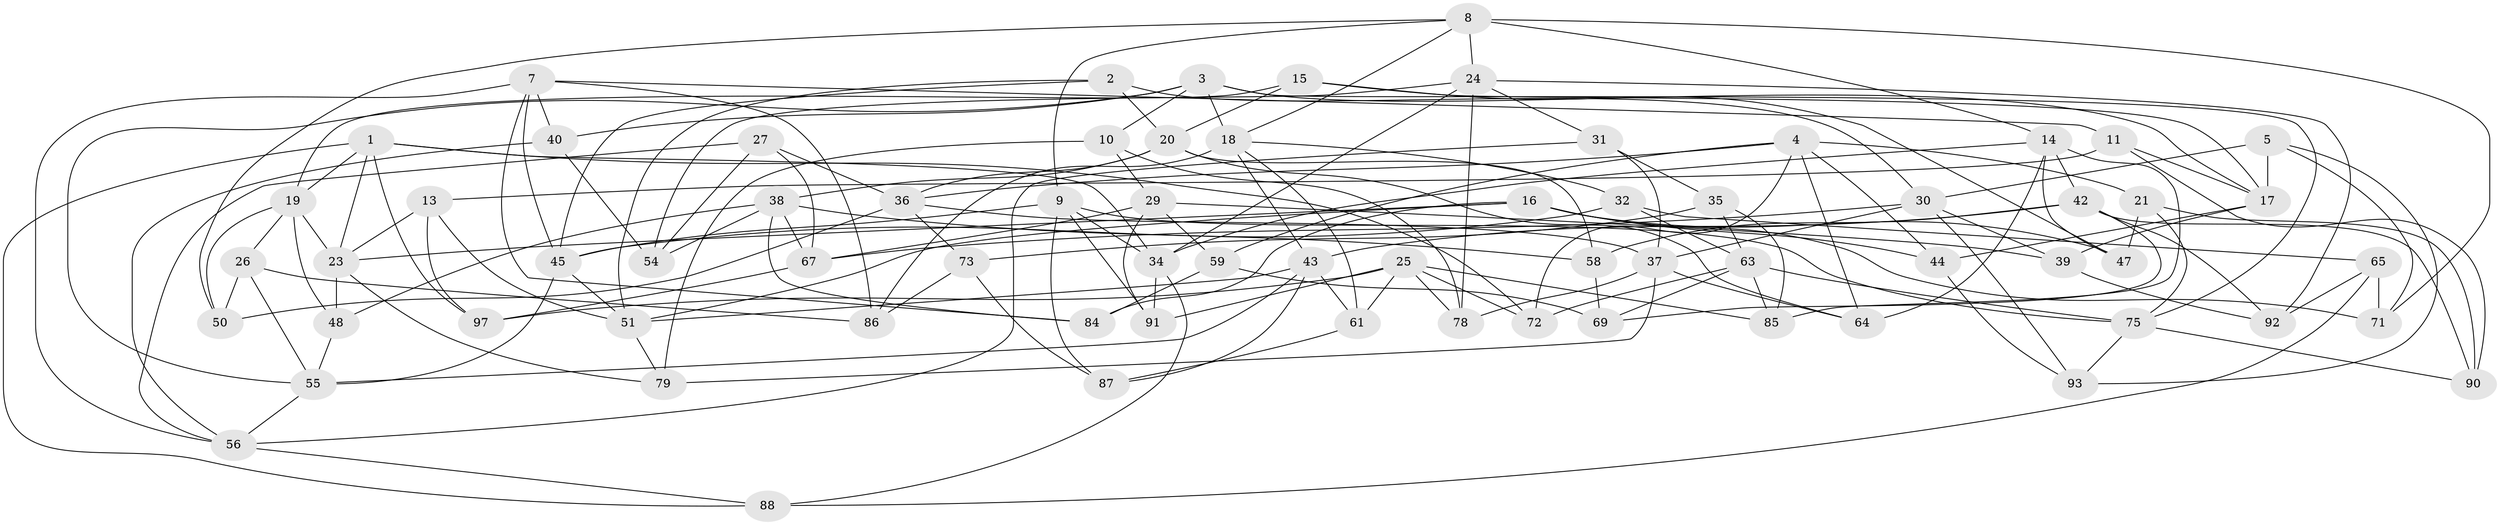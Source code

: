 // original degree distribution, {4: 1.0}
// Generated by graph-tools (version 1.1) at 2025/11/02/27/25 16:11:50]
// undirected, 70 vertices, 169 edges
graph export_dot {
graph [start="1"]
  node [color=gray90,style=filled];
  1 [super="+57"];
  2;
  3 [super="+6"];
  4 [super="+99"];
  5;
  7 [super="+12"];
  8 [super="+22"];
  9 [super="+66"];
  10;
  11;
  13;
  14 [super="+81"];
  15;
  16 [super="+53"];
  17 [super="+41"];
  18 [super="+33"];
  19 [super="+28"];
  20 [super="+70"];
  21;
  23 [super="+52"];
  24 [super="+96"];
  25 [super="+89"];
  26;
  27;
  29 [super="+95"];
  30 [super="+77"];
  31;
  32;
  34 [super="+49"];
  35;
  36 [super="+46"];
  37 [super="+74"];
  38 [super="+76"];
  39;
  40;
  42 [super="+60"];
  43 [super="+68"];
  44;
  45 [super="+62"];
  47;
  48;
  50;
  51 [super="+94"];
  54;
  55 [super="+80"];
  56 [super="+100"];
  58;
  59;
  61;
  63 [super="+98"];
  64;
  65;
  67 [super="+83"];
  69;
  71;
  72;
  73;
  75 [super="+82"];
  78;
  79;
  84;
  85;
  86;
  87;
  88;
  90;
  91;
  92;
  93;
  97;
  1 -- 72;
  1 -- 97;
  1 -- 88;
  1 -- 19;
  1 -- 23;
  1 -- 34;
  2 -- 20;
  2 -- 45;
  2 -- 30;
  2 -- 51;
  3 -- 10;
  3 -- 55;
  3 -- 40;
  3 -- 75;
  3 -- 17;
  3 -- 18;
  4 -- 44;
  4 -- 72;
  4 -- 64;
  4 -- 21;
  4 -- 59;
  4 -- 36;
  5 -- 30;
  5 -- 71;
  5 -- 93;
  5 -- 17;
  7 -- 84;
  7 -- 86;
  7 -- 40;
  7 -- 11;
  7 -- 45;
  7 -- 56;
  8 -- 50;
  8 -- 71;
  8 -- 9;
  8 -- 24;
  8 -- 14;
  8 -- 18;
  9 -- 87;
  9 -- 91;
  9 -- 45;
  9 -- 75;
  9 -- 34;
  10 -- 79;
  10 -- 78;
  10 -- 29;
  11 -- 13;
  11 -- 17;
  11 -- 90;
  13 -- 23;
  13 -- 97;
  13 -- 51;
  14 -- 47;
  14 -- 42;
  14 -- 64;
  14 -- 85;
  14 -- 34;
  15 -- 19;
  15 -- 47;
  15 -- 20;
  15 -- 17;
  16 -- 44;
  16 -- 23;
  16 -- 51;
  16 -- 84;
  16 -- 71;
  16 -- 47;
  17 -- 44;
  17 -- 39;
  18 -- 86;
  18 -- 43;
  18 -- 61;
  18 -- 32;
  19 -- 48;
  19 -- 26;
  19 -- 50;
  19 -- 23;
  20 -- 64;
  20 -- 58;
  20 -- 36;
  20 -- 38;
  21 -- 90;
  21 -- 47;
  21 -- 75;
  23 -- 48;
  23 -- 79;
  24 -- 78;
  24 -- 34;
  24 -- 92;
  24 -- 54;
  24 -- 31;
  25 -- 91;
  25 -- 61;
  25 -- 97;
  25 -- 72;
  25 -- 85;
  25 -- 78;
  26 -- 86;
  26 -- 50;
  26 -- 55;
  27 -- 54;
  27 -- 67;
  27 -- 36;
  27 -- 56;
  29 -- 91;
  29 -- 67 [weight=2];
  29 -- 59;
  29 -- 39;
  30 -- 93;
  30 -- 37;
  30 -- 67;
  30 -- 39;
  31 -- 56;
  31 -- 35;
  31 -- 37;
  32 -- 63;
  32 -- 65;
  32 -- 45;
  34 -- 91;
  34 -- 88;
  35 -- 85;
  35 -- 73;
  35 -- 63;
  36 -- 37;
  36 -- 73;
  36 -- 50;
  37 -- 78;
  37 -- 64;
  37 -- 79;
  38 -- 84;
  38 -- 48;
  38 -- 54;
  38 -- 58;
  38 -- 67;
  39 -- 92;
  40 -- 56;
  40 -- 54;
  42 -- 69;
  42 -- 58;
  42 -- 92;
  42 -- 90;
  42 -- 43;
  43 -- 51;
  43 -- 87;
  43 -- 61;
  43 -- 55;
  44 -- 93;
  45 -- 55;
  45 -- 51;
  48 -- 55;
  51 -- 79;
  55 -- 56;
  56 -- 88;
  58 -- 69;
  59 -- 69;
  59 -- 84;
  61 -- 87;
  63 -- 72;
  63 -- 69;
  63 -- 75;
  63 -- 85;
  65 -- 71;
  65 -- 92;
  65 -- 88;
  67 -- 97;
  73 -- 86;
  73 -- 87;
  75 -- 90;
  75 -- 93;
}
